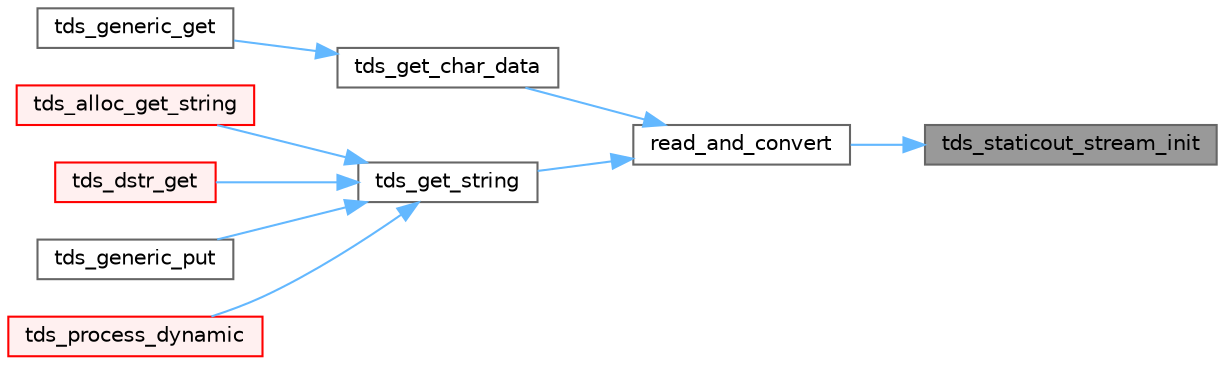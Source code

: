 digraph "tds_staticout_stream_init"
{
 // LATEX_PDF_SIZE
  bgcolor="transparent";
  edge [fontname=Helvetica,fontsize=10,labelfontname=Helvetica,labelfontsize=10];
  node [fontname=Helvetica,fontsize=10,shape=box,height=0.2,width=0.4];
  rankdir="RL";
  Node1 [id="Node000001",label="tds_staticout_stream_init",height=0.2,width=0.4,color="gray40", fillcolor="grey60", style="filled", fontcolor="black",tooltip="Initialize an output stream for write into a static allocated buffer."];
  Node1 -> Node2 [id="edge1_Node000001_Node000002",dir="back",color="steelblue1",style="solid",tooltip=" "];
  Node2 [id="Node000002",label="read_and_convert",height=0.2,width=0.4,color="grey40", fillcolor="white", style="filled",URL="$a00579.html#ga676c4dee6522815b16fdc8e448e43590",tooltip="For UTF-8 and similar, tds_iconv() may encounter a partial sequence when the chunk boundary is not al..."];
  Node2 -> Node3 [id="edge2_Node000002_Node000003",dir="back",color="steelblue1",style="solid",tooltip=" "];
  Node3 [id="Node000003",label="tds_get_char_data",height=0.2,width=0.4,color="grey40", fillcolor="white", style="filled",URL="$a00579.html#ga8d214089b6e97fc0da5e0be09f216d73",tooltip="Fetch character data the wire."];
  Node3 -> Node4 [id="edge3_Node000003_Node000004",dir="back",color="steelblue1",style="solid",tooltip=" "];
  Node4 [id="Node000004",label="tds_generic_get",height=0.2,width=0.4,color="grey40", fillcolor="white", style="filled",URL="$a00260.html#abac4d689e0e31e80587f89247c6395a4",tooltip="Read a data from wire."];
  Node2 -> Node5 [id="edge4_Node000002_Node000005",dir="back",color="steelblue1",style="solid",tooltip=" "];
  Node5 [id="Node000005",label="tds_get_string",height=0.2,width=0.4,color="grey40", fillcolor="white", style="filled",URL="$a00579.html#ga90f080e6e9448feac15dee1370d66802",tooltip="Fetch a string from the wire."];
  Node5 -> Node6 [id="edge5_Node000005_Node000006",dir="back",color="steelblue1",style="solid",tooltip=" "];
  Node6 [id="Node000006",label="tds_alloc_get_string",height=0.2,width=0.4,color="red", fillcolor="#FFF0F0", style="filled",URL="$a00580.html#gafb26aba5d935e40b87b95e21a5185848",tooltip="Reads a string from wire in a new allocated buffer."];
  Node5 -> Node48 [id="edge6_Node000005_Node000048",dir="back",color="steelblue1",style="solid",tooltip=" "];
  Node48 [id="Node000048",label="tds_dstr_get",height=0.2,width=0.4,color="red", fillcolor="#FFF0F0", style="filled",URL="$a00579.html#ga017c427e9599c031be5c555cb32abe2c",tooltip="Reads a string from wire and put in a DSTR."];
  Node5 -> Node60 [id="edge7_Node000005_Node000060",dir="back",color="steelblue1",style="solid",tooltip=" "];
  Node60 [id="Node000060",label="tds_generic_put",height=0.2,width=0.4,color="grey40", fillcolor="white", style="filled",URL="$a00260.html#a84e17808683ba2dd956e811a42e23176",tooltip="Write data to wire."];
  Node5 -> Node61 [id="edge8_Node000005_Node000061",dir="back",color="steelblue1",style="solid",tooltip=" "];
  Node61 [id="Node000061",label="tds_process_dynamic",height=0.2,width=0.4,color="red", fillcolor="#FFF0F0", style="filled",URL="$a00580.html#ga5cfc0340d8d717e67f60037e029b2142",tooltip="tds_process_dynamic() finds the element of the dyns array for the id"];
}
